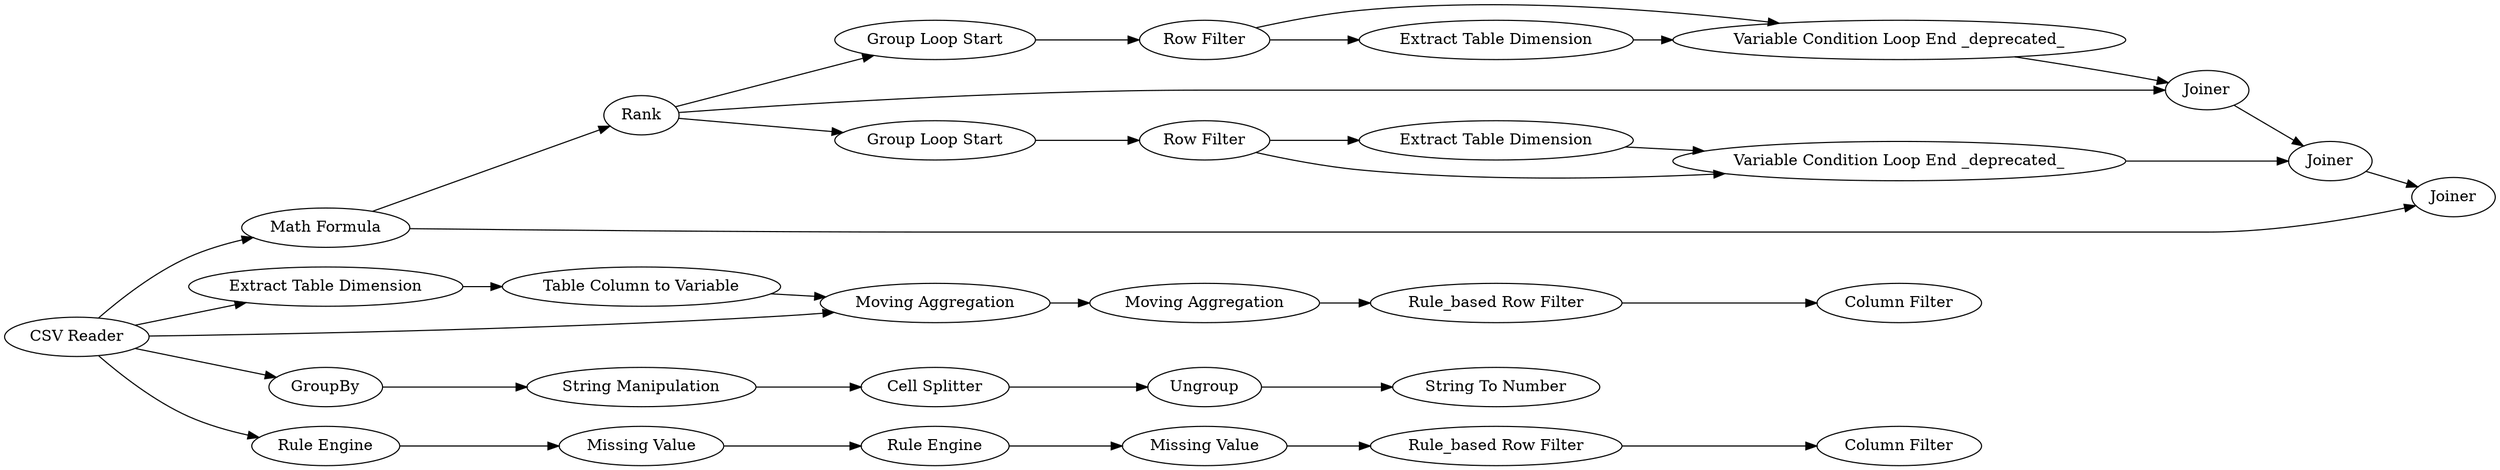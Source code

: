 digraph {
	4 -> 5
	35 -> 53
	34 -> 35
	47 -> 27
	37 -> 49
	1 -> 8
	39 -> 37
	38 -> 37
	45 -> 50
	48 -> 51
	50 -> 51
	10 -> 8
	14 -> 52
	39 -> 38
	1 -> 2
	44 -> 45
	8 -> 11
	42 -> 45
	1 -> 48
	47 -> 49
	27 -> 39
	52 -> 34
	9 -> 10
	6 -> 7
	1 -> 14
	13 -> 12
	49 -> 50
	48 -> 47
	43 -> 44
	47 -> 43
	3 -> 4
	44 -> 42
	5 -> 6
	1 -> 9
	2 -> 3
	11 -> 13
	27 [label="Group Loop Start"]
	7 [label="Column Filter"]
	9 [label="Extract Table Dimension"]
	45 [label="Variable Condition Loop End _deprecated_"]
	52 [label="String Manipulation"]
	8 [label="Moving Aggregation"]
	3 [label="Missing Value"]
	49 [label=Joiner]
	51 [label=Joiner]
	6 [label="Rule_based Row Filter"]
	12 [label="Column Filter"]
	10 [label="Table Column to Variable"]
	48 [label="Math Formula"]
	50 [label=Joiner]
	1 [label="CSV Reader"]
	42 [label="Extract Table Dimension"]
	53 [label="String To Number"]
	11 [label="Moving Aggregation"]
	4 [label="Rule Engine"]
	47 [label=Rank]
	14 [label=GroupBy]
	38 [label="Extract Table Dimension"]
	5 [label="Missing Value"]
	13 [label="Rule_based Row Filter"]
	35 [label=Ungroup]
	43 [label="Group Loop Start"]
	34 [label="Cell Splitter"]
	44 [label="Row Filter"]
	39 [label="Row Filter"]
	2 [label="Rule Engine"]
	37 [label="Variable Condition Loop End _deprecated_"]
	rankdir=LR
}
